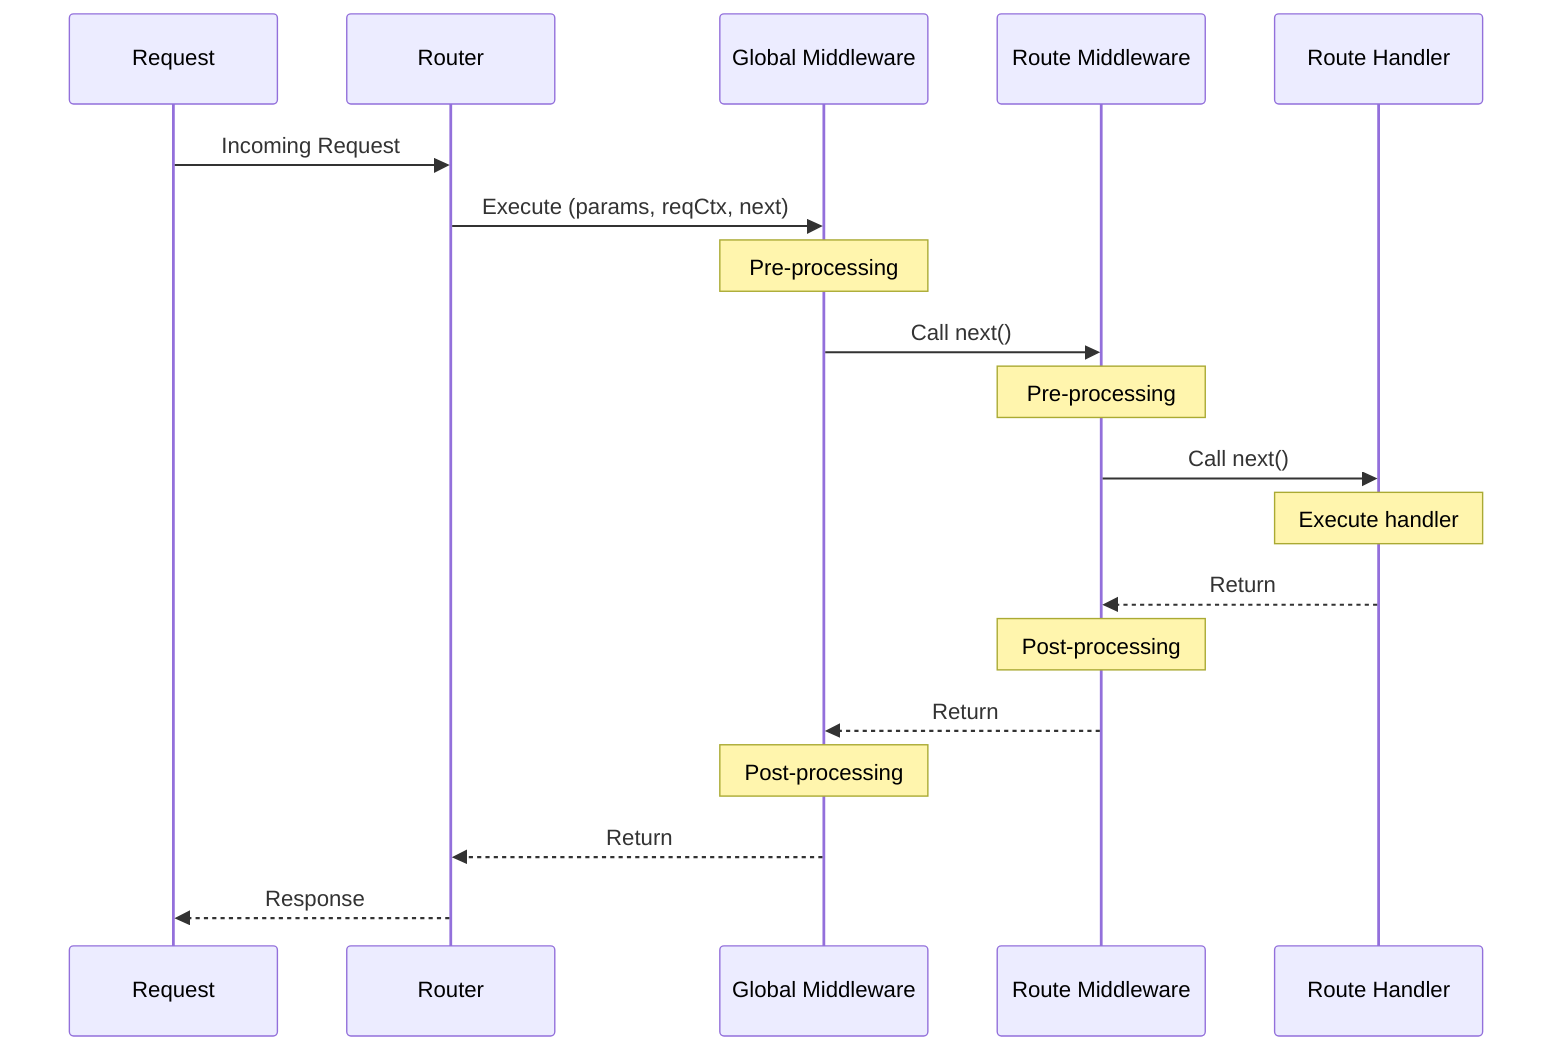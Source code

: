 sequenceDiagram
    participant Request
    participant Router
    participant GM as Global Middleware
    participant RM as Route Middleware
    participant Handler as Route Handler

    Request->>Router: Incoming Request
    Router->>GM: Execute (params, reqCtx, next)
    Note over GM: Pre-processing
    GM->>RM: Call next()
    Note over RM: Pre-processing
    RM->>Handler: Call next()
    Note over Handler: Execute handler
    Handler-->>RM: Return
    Note over RM: Post-processing
    RM-->>GM: Return
    Note over GM: Post-processing
    GM-->>Router: Return
    Router-->>Request: Response